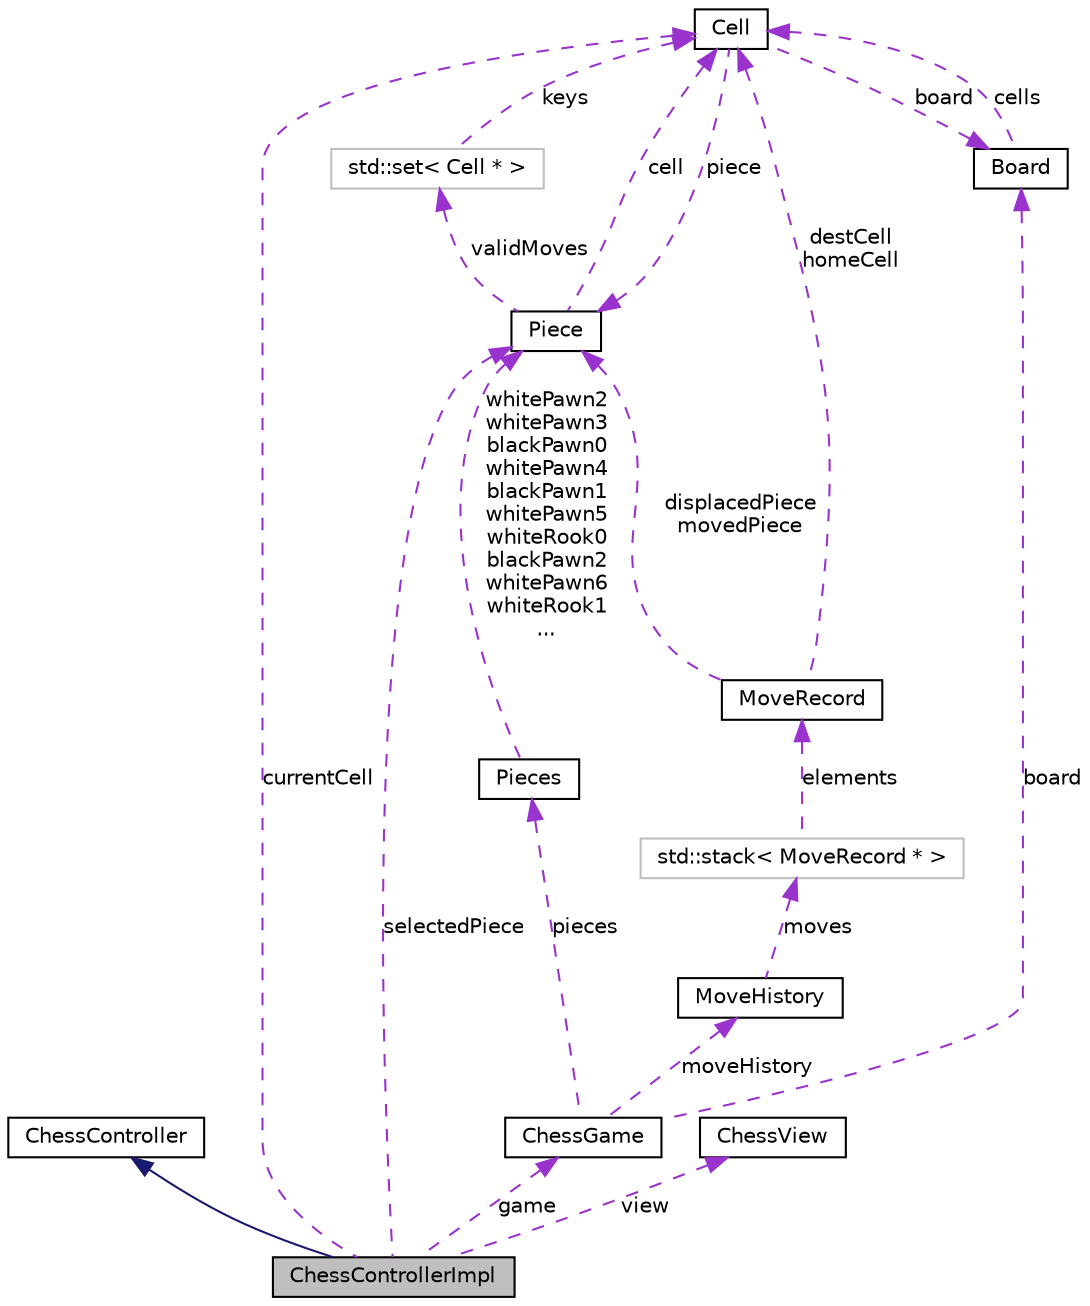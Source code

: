 digraph G
{
  bgcolor="transparent";
  edge [fontname="Helvetica",fontsize="10",labelfontname="Helvetica",labelfontsize="10"];
  node [fontname="Helvetica",fontsize="10",shape=record];
  Node1 [label="ChessControllerImpl",height=0.2,width=0.4,color="black", fillcolor="grey75", style="filled" fontcolor="black"];
  Node2 -> Node1 [dir=back,color="midnightblue",fontsize="10",style="solid",fontname="Helvetica"];
  Node2 [label="ChessController",height=0.2,width=0.4,color="black",URL="$dd/ded/classChessController.html"];
  Node3 -> Node1 [dir=back,color="darkorchid3",fontsize="10",style="dashed",label="currentCell",fontname="Helvetica"];
  Node3 [label="Cell",height=0.2,width=0.4,color="black",URL="$de/dfd/classCell.html",tooltip="An interface for the Cell class that holds a piece (real or empty)."];
  Node4 -> Node3 [dir=back,color="darkorchid3",fontsize="10",style="dashed",label="board",fontname="Helvetica"];
  Node4 [label="Board",height=0.2,width=0.4,color="black",URL="$de/d23/classBoard.html",tooltip="An interface for the Board class."];
  Node3 -> Node4 [dir=back,color="darkorchid3",fontsize="10",style="dashed",label="cells",fontname="Helvetica"];
  Node5 -> Node3 [dir=back,color="darkorchid3",fontsize="10",style="dashed",label="piece",fontname="Helvetica"];
  Node5 [label="Piece",height=0.2,width=0.4,color="black",URL="$d5/df0/classPiece.html",tooltip="Virtual base class for all Piece objects."];
  Node3 -> Node5 [dir=back,color="darkorchid3",fontsize="10",style="dashed",label="cell",fontname="Helvetica"];
  Node6 -> Node5 [dir=back,color="darkorchid3",fontsize="10",style="dashed",label="validMoves",fontname="Helvetica"];
  Node6 [label="std::set\< Cell * \>",height=0.2,width=0.4,color="grey75"];
  Node3 -> Node6 [dir=back,color="darkorchid3",fontsize="10",style="dashed",label="keys",fontname="Helvetica"];
  Node7 -> Node1 [dir=back,color="darkorchid3",fontsize="10",style="dashed",label="game",fontname="Helvetica"];
  Node7 [label="ChessGame",height=0.2,width=0.4,color="black",URL="$de/d7b/classChessGame.html",tooltip="Main interface for the backend implementation of the chess game."];
  Node8 -> Node7 [dir=back,color="darkorchid3",fontsize="10",style="dashed",label="pieces",fontname="Helvetica"];
  Node8 [label="Pieces",height=0.2,width=0.4,color="black",URL="$d4/d73/classPieces.html",tooltip="A class that instantiates and/or points to each piece on a chess board."];
  Node5 -> Node8 [dir=back,color="darkorchid3",fontsize="10",style="dashed",label="whitePawn2\nwhitePawn3\nblackPawn0\nwhitePawn4\nblackPawn1\nwhitePawn5\nwhiteRook0\nblackPawn2\nwhitePawn6\nwhiteRook1\n...",fontname="Helvetica"];
  Node4 -> Node7 [dir=back,color="darkorchid3",fontsize="10",style="dashed",label="board",fontname="Helvetica"];
  Node9 -> Node7 [dir=back,color="darkorchid3",fontsize="10",style="dashed",label="moveHistory",fontname="Helvetica"];
  Node9 [label="MoveHistory",height=0.2,width=0.4,color="black",URL="$d7/d86/classMoveHistory.html"];
  Node10 -> Node9 [dir=back,color="darkorchid3",fontsize="10",style="dashed",label="moves",fontname="Helvetica"];
  Node10 [label="std::stack\< MoveRecord * \>",height=0.2,width=0.4,color="grey75"];
  Node11 -> Node10 [dir=back,color="darkorchid3",fontsize="10",style="dashed",label="elements",fontname="Helvetica"];
  Node11 [label="MoveRecord",height=0.2,width=0.4,color="black",URL="$d0/d57/classMoveRecord.html"];
  Node3 -> Node11 [dir=back,color="darkorchid3",fontsize="10",style="dashed",label="destCell\nhomeCell",fontname="Helvetica"];
  Node5 -> Node11 [dir=back,color="darkorchid3",fontsize="10",style="dashed",label="displacedPiece\nmovedPiece",fontname="Helvetica"];
  Node5 -> Node1 [dir=back,color="darkorchid3",fontsize="10",style="dashed",label="selectedPiece",fontname="Helvetica"];
  Node12 -> Node1 [dir=back,color="darkorchid3",fontsize="10",style="dashed",label="view",fontname="Helvetica"];
  Node12 [label="ChessView",height=0.2,width=0.4,color="black",URL="$dc/d6f/classChessView.html",tooltip="This interface must be implemented by the main Chess class found in Chess.h and this interface should..."];
}
